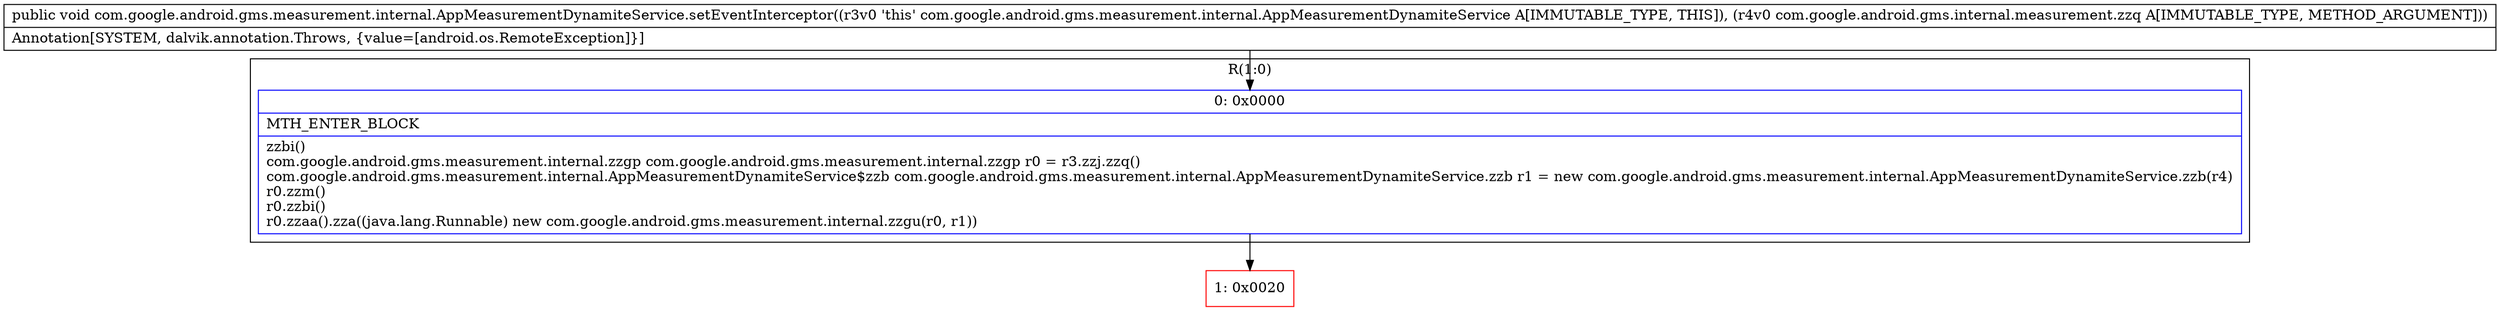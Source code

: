 digraph "CFG forcom.google.android.gms.measurement.internal.AppMeasurementDynamiteService.setEventInterceptor(Lcom\/google\/android\/gms\/internal\/measurement\/zzq;)V" {
subgraph cluster_Region_1762532600 {
label = "R(1:0)";
node [shape=record,color=blue];
Node_0 [shape=record,label="{0\:\ 0x0000|MTH_ENTER_BLOCK\l|zzbi()\lcom.google.android.gms.measurement.internal.zzgp com.google.android.gms.measurement.internal.zzgp r0 = r3.zzj.zzq()\lcom.google.android.gms.measurement.internal.AppMeasurementDynamiteService$zzb com.google.android.gms.measurement.internal.AppMeasurementDynamiteService.zzb r1 = new com.google.android.gms.measurement.internal.AppMeasurementDynamiteService.zzb(r4)\lr0.zzm()\lr0.zzbi()\lr0.zzaa().zza((java.lang.Runnable) new com.google.android.gms.measurement.internal.zzgu(r0, r1))\l}"];
}
Node_1 [shape=record,color=red,label="{1\:\ 0x0020}"];
MethodNode[shape=record,label="{public void com.google.android.gms.measurement.internal.AppMeasurementDynamiteService.setEventInterceptor((r3v0 'this' com.google.android.gms.measurement.internal.AppMeasurementDynamiteService A[IMMUTABLE_TYPE, THIS]), (r4v0 com.google.android.gms.internal.measurement.zzq A[IMMUTABLE_TYPE, METHOD_ARGUMENT]))  | Annotation[SYSTEM, dalvik.annotation.Throws, \{value=[android.os.RemoteException]\}]\l}"];
MethodNode -> Node_0;
Node_0 -> Node_1;
}

